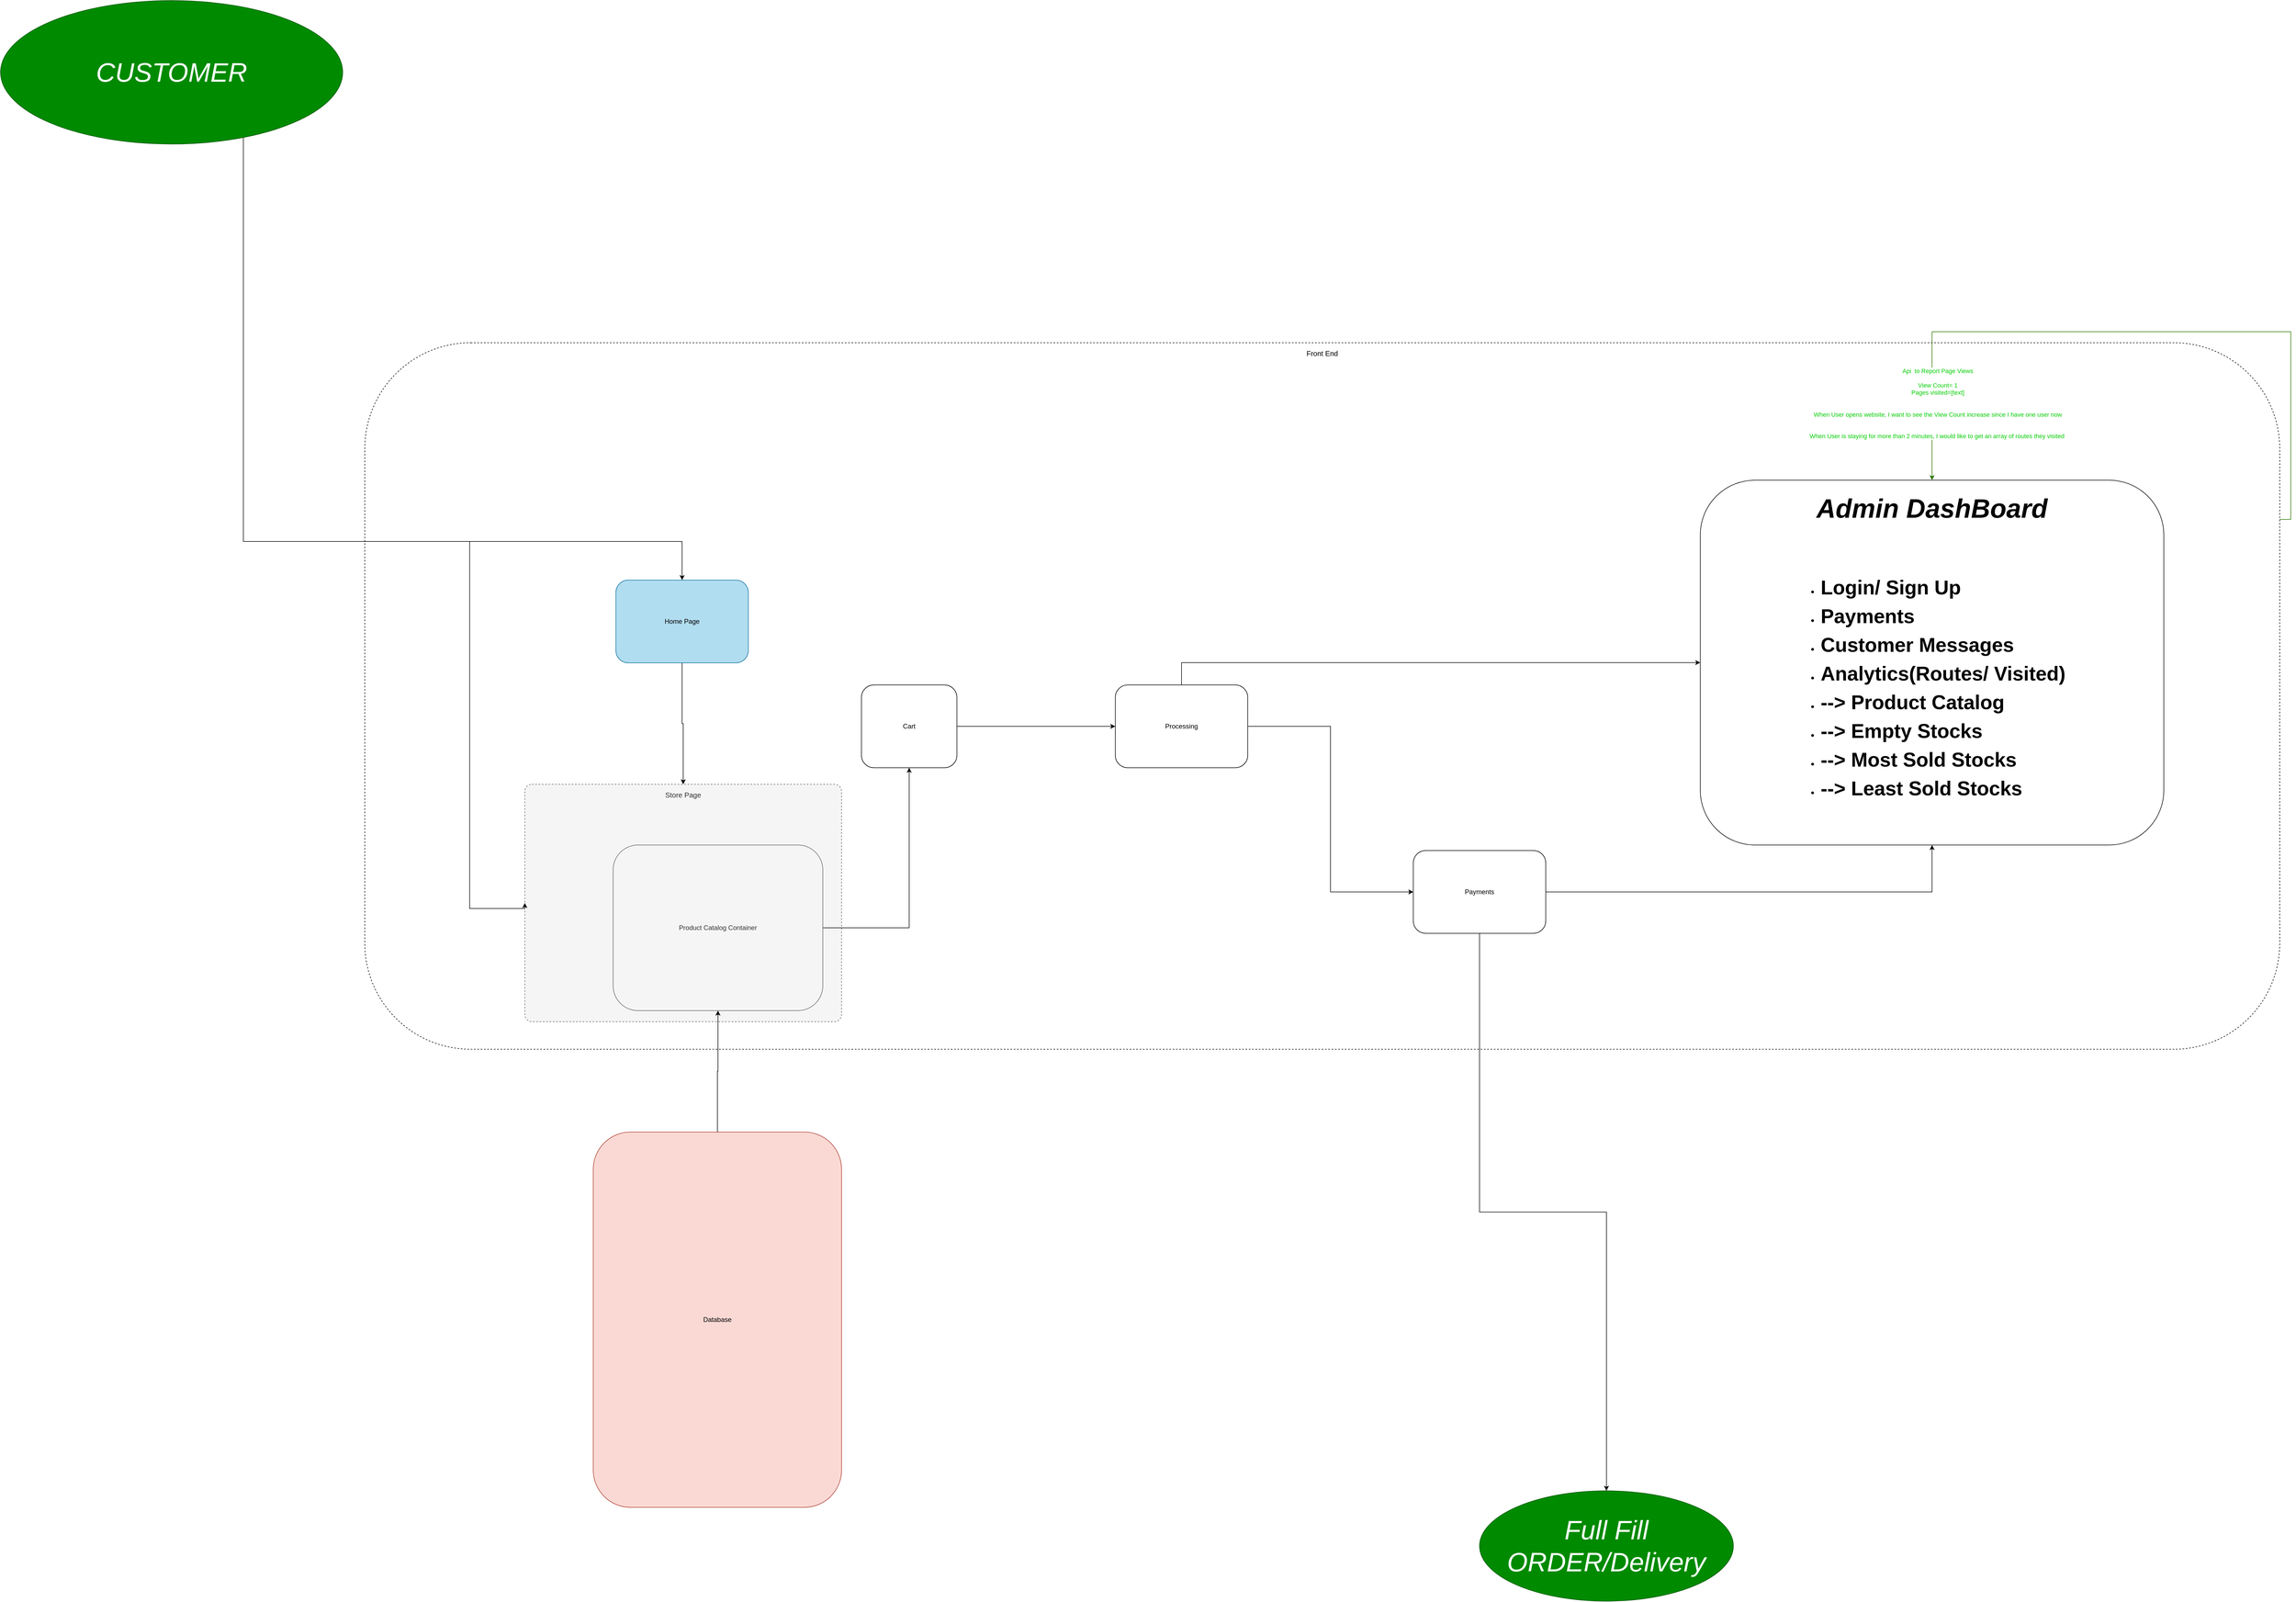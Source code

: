 <mxfile version="22.1.5" type="github">
  <diagram id="C5RBs43oDa-KdzZeNtuy" name="Page-1">
    <mxGraphModel dx="4522" dy="5099" grid="1" gridSize="10" guides="1" tooltips="1" connect="1" arrows="1" fold="1" page="1" pageScale="1" pageWidth="827" pageHeight="1169" math="0" shadow="0">
      <root>
        <mxCell id="WIyWlLk6GJQsqaUBKTNV-0" />
        <mxCell id="WIyWlLk6GJQsqaUBKTNV-1" parent="WIyWlLk6GJQsqaUBKTNV-0" />
        <mxCell id="N5PV2EzXh5DM1njIMYpt-36" value="&lt;p style=&quot;line-height: 20%;&quot;&gt;&lt;font style=&quot;font-size: 13px;&quot;&gt;Front End&lt;/font&gt;&lt;/p&gt;" style="rounded=1;whiteSpace=wrap;html=1;dashed=1;align=center;verticalAlign=top;" vertex="1" parent="WIyWlLk6GJQsqaUBKTNV-1">
          <mxGeometry x="-320" y="-2580" width="3470" height="1280" as="geometry" />
        </mxCell>
        <mxCell id="N5PV2EzXh5DM1njIMYpt-37" style="edgeStyle=orthogonalEdgeStyle;rounded=0;orthogonalLoop=1;jettySize=auto;html=1;exitX=1;exitY=0.25;exitDx=0;exitDy=0;entryX=0.5;entryY=0;entryDx=0;entryDy=0;fillColor=#60a917;strokeColor=#2D7600;" edge="1" parent="WIyWlLk6GJQsqaUBKTNV-1" source="N5PV2EzXh5DM1njIMYpt-36" target="N5PV2EzXh5DM1njIMYpt-4">
          <mxGeometry relative="1" as="geometry" />
        </mxCell>
        <mxCell id="N5PV2EzXh5DM1njIMYpt-38" value="&lt;font color=&quot;#00cc00&quot;&gt;Api&amp;nbsp; to Report Page Views&lt;br&gt;&lt;br&gt;View Count= 1&lt;br&gt;Pages visited=[text]&lt;br&gt;&lt;br&gt;&lt;br&gt;When User opens website, I want to see the View Count increase since I have one user now&lt;br&gt;&lt;br&gt;&lt;br&gt;When User is staying for more than 2 minutes, I would like to get an array of routes they visited&amp;nbsp;&lt;/font&gt;" style="edgeLabel;html=1;align=center;verticalAlign=middle;resizable=0;points=[];" vertex="1" connectable="0" parent="N5PV2EzXh5DM1njIMYpt-37">
          <mxGeometry x="0.117" y="1" relative="1" as="geometry">
            <mxPoint x="-286" y="129" as="offset" />
          </mxGeometry>
        </mxCell>
        <mxCell id="N5PV2EzXh5DM1njIMYpt-4" value="&lt;h1&gt;&lt;font style=&quot;font-size: 48px;&quot;&gt;&lt;i&gt;Admin DashBoard&lt;/i&gt;&lt;/font&gt;&lt;/h1&gt;&lt;font style=&quot;font-size: 48px;&quot;&gt;&lt;i&gt;&lt;br&gt;&lt;/i&gt;&lt;/font&gt;&lt;h2 style=&quot;line-height: 250%;&quot;&gt;&lt;ul style=&quot;line-height: 250%;&quot;&gt;&lt;li style=&quot;text-align: left;&quot;&gt;&lt;font style=&quot;font-size: 36px;&quot;&gt;Login/ Sign Up&lt;/font&gt;&lt;/li&gt;&lt;li style=&quot;text-align: left;&quot;&gt;&lt;font style=&quot;font-size: 36px;&quot;&gt;Payments&lt;/font&gt;&lt;/li&gt;&lt;li style=&quot;text-align: left;&quot;&gt;&lt;font style=&quot;font-size: 36px;&quot;&gt;Customer Messages&lt;/font&gt;&lt;/li&gt;&lt;li style=&quot;text-align: left;&quot;&gt;&lt;font style=&quot;font-size: 36px;&quot;&gt;Analytics(Routes/ Visited)&lt;/font&gt;&lt;/li&gt;&lt;li style=&quot;text-align: left;&quot;&gt;&lt;font style=&quot;font-size: 36px;&quot;&gt;--&amp;gt; Product Catalog&lt;/font&gt;&lt;/li&gt;&lt;li style=&quot;text-align: left;&quot;&gt;&lt;font style=&quot;font-size: 36px;&quot;&gt;--&amp;gt; Empty Stocks&lt;/font&gt;&lt;/li&gt;&lt;li style=&quot;text-align: left;&quot;&gt;&lt;font style=&quot;font-size: 36px;&quot;&gt;--&amp;gt; Most Sold Stocks&lt;/font&gt;&lt;/li&gt;&lt;li style=&quot;text-align: left;&quot;&gt;&lt;font style=&quot;font-size: 36px;&quot;&gt;--&amp;gt; Least Sold Stocks&amp;nbsp;&lt;/font&gt;&lt;/li&gt;&lt;/ul&gt;&lt;/h2&gt;" style="rounded=1;whiteSpace=wrap;html=1;horizontal=1;verticalAlign=top;" vertex="1" parent="WIyWlLk6GJQsqaUBKTNV-1">
          <mxGeometry x="2100" y="-2331" width="840" height="661" as="geometry" />
        </mxCell>
        <mxCell id="N5PV2EzXh5DM1njIMYpt-2" value="&lt;p style=&quot;line-height: 20%;&quot;&gt;&lt;font style=&quot;font-size: 13px;&quot;&gt;Store Page&lt;/font&gt;&lt;/p&gt;" style="rounded=1;whiteSpace=wrap;html=1;dashed=1;align=center;fillColor=#f5f5f5;fontColor=#333333;strokeColor=#666666;verticalAlign=top;arcSize=3;" vertex="1" parent="WIyWlLk6GJQsqaUBKTNV-1">
          <mxGeometry x="-30" y="-1780" width="574" height="430" as="geometry" />
        </mxCell>
        <mxCell id="N5PV2EzXh5DM1njIMYpt-7" style="edgeStyle=orthogonalEdgeStyle;rounded=0;orthogonalLoop=1;jettySize=auto;html=1;entryX=0.5;entryY=0;entryDx=0;entryDy=0;" edge="1" parent="WIyWlLk6GJQsqaUBKTNV-1" source="N5PV2EzXh5DM1njIMYpt-3" target="N5PV2EzXh5DM1njIMYpt-2">
          <mxGeometry relative="1" as="geometry" />
        </mxCell>
        <mxCell id="N5PV2EzXh5DM1njIMYpt-53" value="" style="edgeStyle=orthogonalEdgeStyle;rounded=0;orthogonalLoop=1;jettySize=auto;html=1;entryX=0.5;entryY=0;entryDx=0;entryDy=0;" edge="1" parent="WIyWlLk6GJQsqaUBKTNV-1" source="N5PV2EzXh5DM1njIMYpt-5" target="N5PV2EzXh5DM1njIMYpt-54">
          <mxGeometry relative="1" as="geometry">
            <mxPoint x="1990" y="-450" as="targetPoint" />
          </mxGeometry>
        </mxCell>
        <mxCell id="N5PV2EzXh5DM1njIMYpt-5" value="Payments" style="rounded=1;whiteSpace=wrap;html=1;" vertex="1" parent="WIyWlLk6GJQsqaUBKTNV-1">
          <mxGeometry x="1580" y="-1660" width="240" height="150" as="geometry" />
        </mxCell>
        <mxCell id="N5PV2EzXh5DM1njIMYpt-24" style="edgeStyle=orthogonalEdgeStyle;rounded=0;orthogonalLoop=1;jettySize=auto;html=1;exitX=1;exitY=0.5;exitDx=0;exitDy=0;entryX=0;entryY=0.5;entryDx=0;entryDy=0;" edge="1" parent="WIyWlLk6GJQsqaUBKTNV-1" source="N5PV2EzXh5DM1njIMYpt-12" target="N5PV2EzXh5DM1njIMYpt-14">
          <mxGeometry relative="1" as="geometry" />
        </mxCell>
        <mxCell id="N5PV2EzXh5DM1njIMYpt-12" value="Cart" style="rounded=1;whiteSpace=wrap;html=1;" vertex="1" parent="WIyWlLk6GJQsqaUBKTNV-1">
          <mxGeometry x="580" y="-1960" width="173" height="150" as="geometry" />
        </mxCell>
        <mxCell id="N5PV2EzXh5DM1njIMYpt-40" style="edgeStyle=orthogonalEdgeStyle;rounded=0;orthogonalLoop=1;jettySize=auto;html=1;exitX=1;exitY=0.5;exitDx=0;exitDy=0;entryX=0;entryY=0.5;entryDx=0;entryDy=0;" edge="1" parent="WIyWlLk6GJQsqaUBKTNV-1" source="N5PV2EzXh5DM1njIMYpt-14" target="N5PV2EzXh5DM1njIMYpt-5">
          <mxGeometry relative="1" as="geometry" />
        </mxCell>
        <mxCell id="N5PV2EzXh5DM1njIMYpt-14" value="Processing" style="rounded=1;whiteSpace=wrap;html=1;" vertex="1" parent="WIyWlLk6GJQsqaUBKTNV-1">
          <mxGeometry x="1040" y="-1960" width="240" height="150" as="geometry" />
        </mxCell>
        <mxCell id="N5PV2EzXh5DM1njIMYpt-18" style="edgeStyle=orthogonalEdgeStyle;rounded=0;orthogonalLoop=1;jettySize=auto;html=1;exitX=0.5;exitY=0;exitDx=0;exitDy=0;" edge="1" parent="WIyWlLk6GJQsqaUBKTNV-1" source="N5PV2EzXh5DM1njIMYpt-14" target="N5PV2EzXh5DM1njIMYpt-4">
          <mxGeometry relative="1" as="geometry" />
        </mxCell>
        <mxCell id="N5PV2EzXh5DM1njIMYpt-20" style="edgeStyle=orthogonalEdgeStyle;rounded=0;orthogonalLoop=1;jettySize=auto;html=1;exitX=1;exitY=0.5;exitDx=0;exitDy=0;entryX=0.5;entryY=1;entryDx=0;entryDy=0;" edge="1" parent="WIyWlLk6GJQsqaUBKTNV-1" source="N5PV2EzXh5DM1njIMYpt-5" target="N5PV2EzXh5DM1njIMYpt-4">
          <mxGeometry relative="1" as="geometry" />
        </mxCell>
        <mxCell id="N5PV2EzXh5DM1njIMYpt-42" style="edgeStyle=orthogonalEdgeStyle;rounded=0;orthogonalLoop=1;jettySize=auto;html=1;exitX=0.5;exitY=0;exitDx=0;exitDy=0;entryX=1;entryY=0.5;entryDx=0;entryDy=0;" edge="1" parent="WIyWlLk6GJQsqaUBKTNV-1" source="N5PV2EzXh5DM1njIMYpt-34" target="N5PV2EzXh5DM1njIMYpt-6">
          <mxGeometry relative="1" as="geometry" />
        </mxCell>
        <mxCell id="N5PV2EzXh5DM1njIMYpt-34" value="Database" style="rounded=1;whiteSpace=wrap;html=1;fillColor=#fad9d5;strokeColor=#ae4132;" vertex="1" parent="WIyWlLk6GJQsqaUBKTNV-1">
          <mxGeometry x="94" y="-1150" width="450" height="680" as="geometry" />
        </mxCell>
        <mxCell id="N5PV2EzXh5DM1njIMYpt-3" value="Home Page" style="rounded=1;whiteSpace=wrap;html=1;fillColor=#b1ddf0;strokeColor=#10739e;" vertex="1" parent="WIyWlLk6GJQsqaUBKTNV-1">
          <mxGeometry x="135" y="-2150" width="240" height="150" as="geometry" />
        </mxCell>
        <mxCell id="N5PV2EzXh5DM1njIMYpt-47" style="edgeStyle=orthogonalEdgeStyle;rounded=0;orthogonalLoop=1;jettySize=auto;html=1;exitX=0.5;exitY=0;exitDx=0;exitDy=0;entryX=0.5;entryY=1;entryDx=0;entryDy=0;" edge="1" parent="WIyWlLk6GJQsqaUBKTNV-1" source="N5PV2EzXh5DM1njIMYpt-6" target="N5PV2EzXh5DM1njIMYpt-12">
          <mxGeometry relative="1" as="geometry" />
        </mxCell>
        <mxCell id="N5PV2EzXh5DM1njIMYpt-6" value="Product Catalog Container" style="rounded=1;whiteSpace=wrap;html=1;direction=south;fillColor=#f5f5f5;fontColor=#333333;strokeColor=#666666;" vertex="1" parent="WIyWlLk6GJQsqaUBKTNV-1">
          <mxGeometry x="130" y="-1670" width="380" height="300" as="geometry" />
        </mxCell>
        <mxCell id="N5PV2EzXh5DM1njIMYpt-54" value="&lt;font style=&quot;font-size: 48px;&quot;&gt;&lt;i style=&quot;&quot;&gt;Full Fill ORDER/Delivery&lt;/i&gt;&lt;/font&gt;" style="ellipse;whiteSpace=wrap;html=1;fillColor=#008a00;strokeColor=#005700;fontColor=#ffffff;" vertex="1" parent="WIyWlLk6GJQsqaUBKTNV-1">
          <mxGeometry x="1700" y="-500" width="460" height="200" as="geometry" />
        </mxCell>
        <mxCell id="N5PV2EzXh5DM1njIMYpt-60" style="edgeStyle=orthogonalEdgeStyle;rounded=0;orthogonalLoop=1;jettySize=auto;html=1;entryX=0.5;entryY=0;entryDx=0;entryDy=0;" edge="1" parent="WIyWlLk6GJQsqaUBKTNV-1" source="N5PV2EzXh5DM1njIMYpt-55" target="N5PV2EzXh5DM1njIMYpt-3">
          <mxGeometry relative="1" as="geometry">
            <Array as="points">
              <mxPoint x="-540" y="-2220" />
              <mxPoint x="255" y="-2220" />
            </Array>
          </mxGeometry>
        </mxCell>
        <mxCell id="N5PV2EzXh5DM1njIMYpt-62" style="edgeStyle=orthogonalEdgeStyle;rounded=0;orthogonalLoop=1;jettySize=auto;html=1;entryX=0;entryY=0.5;entryDx=0;entryDy=0;" edge="1" parent="WIyWlLk6GJQsqaUBKTNV-1" source="N5PV2EzXh5DM1njIMYpt-55" target="N5PV2EzXh5DM1njIMYpt-2">
          <mxGeometry relative="1" as="geometry">
            <Array as="points">
              <mxPoint x="-540" y="-2220" />
              <mxPoint x="-130" y="-2220" />
              <mxPoint x="-130" y="-1555" />
            </Array>
          </mxGeometry>
        </mxCell>
        <mxCell id="N5PV2EzXh5DM1njIMYpt-55" value="&lt;font style=&quot;font-size: 48px;&quot;&gt;&lt;i&gt;CUSTOMER&lt;/i&gt;&lt;/font&gt;" style="ellipse;whiteSpace=wrap;html=1;fillColor=#008a00;strokeColor=#005700;fontColor=#ffffff;" vertex="1" parent="WIyWlLk6GJQsqaUBKTNV-1">
          <mxGeometry x="-980" y="-3200" width="620" height="260" as="geometry" />
        </mxCell>
      </root>
    </mxGraphModel>
  </diagram>
</mxfile>
